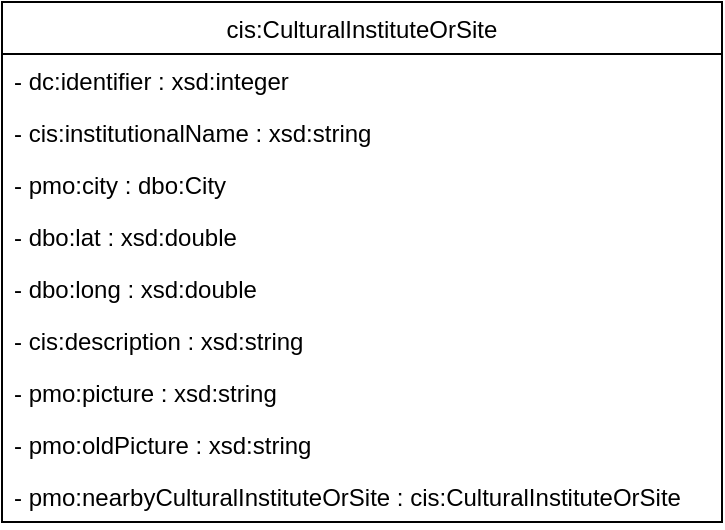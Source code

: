 <mxfile version="10.7.7" type="device"><diagram id="-tGOrK4SVM1OyhXsT95y" name="Page-1"><mxGraphModel dx="1010" dy="555" grid="1" gridSize="10" guides="1" tooltips="1" connect="1" arrows="1" fold="1" page="1" pageScale="1" pageWidth="827" pageHeight="1169" math="0" shadow="0"><root><mxCell id="0"/><mxCell id="1" parent="0"/><mxCell id="CIgjMksb2RsynwoFasB5-1" value="cis:CulturalInstituteOrSite" style="swimlane;fontStyle=0;childLayout=stackLayout;horizontal=1;startSize=26;fillColor=none;horizontalStack=0;resizeParent=1;resizeParentMax=0;resizeLast=0;collapsible=1;marginBottom=0;" vertex="1" parent="1"><mxGeometry x="240" y="40" width="360" height="260" as="geometry"><mxRectangle x="320" y="40" width="160" height="26" as="alternateBounds"/></mxGeometry></mxCell><mxCell id="CIgjMksb2RsynwoFasB5-2" value="- dc:identifier : xsd:integer" style="text;strokeColor=none;fillColor=none;align=left;verticalAlign=top;spacingLeft=4;spacingRight=4;overflow=hidden;rotatable=0;points=[[0,0.5],[1,0.5]];portConstraint=eastwest;" vertex="1" parent="CIgjMksb2RsynwoFasB5-1"><mxGeometry y="26" width="360" height="26" as="geometry"/></mxCell><mxCell id="CIgjMksb2RsynwoFasB5-3" value="- cis:institutionalName : xsd:string" style="text;strokeColor=none;fillColor=none;align=left;verticalAlign=top;spacingLeft=4;spacingRight=4;overflow=hidden;rotatable=0;points=[[0,0.5],[1,0.5]];portConstraint=eastwest;" vertex="1" parent="CIgjMksb2RsynwoFasB5-1"><mxGeometry y="52" width="360" height="26" as="geometry"/></mxCell><mxCell id="CIgjMksb2RsynwoFasB5-5" value="- pmo:city : dbo:City" style="text;strokeColor=none;fillColor=none;align=left;verticalAlign=top;spacingLeft=4;spacingRight=4;overflow=hidden;rotatable=0;points=[[0,0.5],[1,0.5]];portConstraint=eastwest;" vertex="1" parent="CIgjMksb2RsynwoFasB5-1"><mxGeometry y="78" width="360" height="26" as="geometry"/></mxCell><mxCell id="CIgjMksb2RsynwoFasB5-6" value="- dbo:lat : xsd:double" style="text;strokeColor=none;fillColor=none;align=left;verticalAlign=top;spacingLeft=4;spacingRight=4;overflow=hidden;rotatable=0;points=[[0,0.5],[1,0.5]];portConstraint=eastwest;" vertex="1" parent="CIgjMksb2RsynwoFasB5-1"><mxGeometry y="104" width="360" height="26" as="geometry"/></mxCell><mxCell id="CIgjMksb2RsynwoFasB5-8" value="- dbo:long : xsd:double" style="text;strokeColor=none;fillColor=none;align=left;verticalAlign=top;spacingLeft=4;spacingRight=4;overflow=hidden;rotatable=0;points=[[0,0.5],[1,0.5]];portConstraint=eastwest;" vertex="1" parent="CIgjMksb2RsynwoFasB5-1"><mxGeometry y="130" width="360" height="26" as="geometry"/></mxCell><mxCell id="CIgjMksb2RsynwoFasB5-12" value="- cis:description : xsd:string" style="text;strokeColor=none;fillColor=none;align=left;verticalAlign=top;spacingLeft=4;spacingRight=4;overflow=hidden;rotatable=0;points=[[0,0.5],[1,0.5]];portConstraint=eastwest;" vertex="1" parent="CIgjMksb2RsynwoFasB5-1"><mxGeometry y="156" width="360" height="26" as="geometry"/></mxCell><mxCell id="CIgjMksb2RsynwoFasB5-9" value="- pmo:picture : xsd:string" style="text;strokeColor=none;fillColor=none;align=left;verticalAlign=top;spacingLeft=4;spacingRight=4;overflow=hidden;rotatable=0;points=[[0,0.5],[1,0.5]];portConstraint=eastwest;" vertex="1" parent="CIgjMksb2RsynwoFasB5-1"><mxGeometry y="182" width="360" height="26" as="geometry"/></mxCell><mxCell id="CIgjMksb2RsynwoFasB5-11" value="- pmo:oldPicture : xsd:string" style="text;strokeColor=none;fillColor=none;align=left;verticalAlign=top;spacingLeft=4;spacingRight=4;overflow=hidden;rotatable=0;points=[[0,0.5],[1,0.5]];portConstraint=eastwest;" vertex="1" parent="CIgjMksb2RsynwoFasB5-1"><mxGeometry y="208" width="360" height="26" as="geometry"/></mxCell><mxCell id="CIgjMksb2RsynwoFasB5-10" value="- pmo:nearbyCulturalInstituteOrSite : cis:CulturalInstituteOrSite" style="text;strokeColor=none;fillColor=none;align=left;verticalAlign=top;spacingLeft=4;spacingRight=4;overflow=hidden;rotatable=0;points=[[0,0.5],[1,0.5]];portConstraint=eastwest;" vertex="1" parent="CIgjMksb2RsynwoFasB5-1"><mxGeometry y="234" width="360" height="26" as="geometry"/></mxCell></root></mxGraphModel></diagram></mxfile>